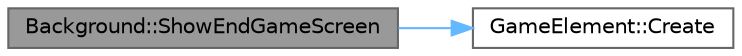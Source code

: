 digraph "Background::ShowEndGameScreen"
{
 // LATEX_PDF_SIZE
  bgcolor="transparent";
  edge [fontname=Helvetica,fontsize=10,labelfontname=Helvetica,labelfontsize=10];
  node [fontname=Helvetica,fontsize=10,shape=box,height=0.2,width=0.4];
  rankdir="LR";
  Node1 [id="Node000001",label="Background::ShowEndGameScreen",height=0.2,width=0.4,color="gray40", fillcolor="grey60", style="filled", fontcolor="black",tooltip="Displays the end game screen."];
  Node1 -> Node2 [id="edge1_Node000001_Node000002",color="steelblue1",style="solid",tooltip=" "];
  Node2 [id="Node000002",label="GameElement::Create",height=0.2,width=0.4,color="grey40", fillcolor="white", style="filled",URL="$class_game_element.html#a40e85d6a5d8e911bec5b7358c1496354",tooltip="Creates the game element with the specified image."];
}

